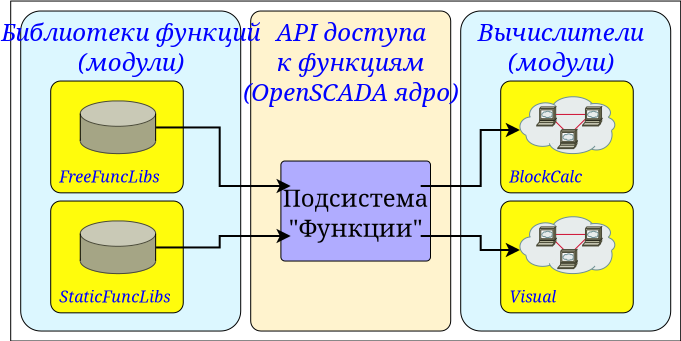 <?xml version="1.0" encoding="UTF-8"?>
<dia:diagram xmlns:dia="http://www.lysator.liu.se/~alla/dia/">
  <dia:layer name="Тло" visible="true">
    <dia:group>
      <dia:object type="Standard - Box" version="0" id="O0">
        <dia:attribute name="obj_pos">
          <dia:point val="0.5,0.5"/>
        </dia:attribute>
        <dia:attribute name="obj_bb">
          <dia:rectangle val="0.5,0.5;34,17.5"/>
        </dia:attribute>
        <dia:attribute name="elem_corner">
          <dia:point val="0.5,0.5"/>
        </dia:attribute>
        <dia:attribute name="elem_width">
          <dia:real val="33.5"/>
        </dia:attribute>
        <dia:attribute name="elem_height">
          <dia:real val="17"/>
        </dia:attribute>
        <dia:attribute name="border_width">
          <dia:real val="0"/>
        </dia:attribute>
        <dia:attribute name="show_background">
          <dia:boolean val="false"/>
        </dia:attribute>
        <dia:attribute name="corner_radius">
          <dia:real val="1.175e-39"/>
        </dia:attribute>
      </dia:object>
      <dia:object type="Standard - Box" version="0" id="O1">
        <dia:attribute name="obj_pos">
          <dia:point val="23,1"/>
        </dia:attribute>
        <dia:attribute name="obj_bb">
          <dia:rectangle val="22.975,0.975;33.525,17.025"/>
        </dia:attribute>
        <dia:attribute name="elem_corner">
          <dia:point val="23,1"/>
        </dia:attribute>
        <dia:attribute name="elem_width">
          <dia:real val="10.5"/>
        </dia:attribute>
        <dia:attribute name="elem_height">
          <dia:real val="16"/>
        </dia:attribute>
        <dia:attribute name="border_width">
          <dia:real val="0.05"/>
        </dia:attribute>
        <dia:attribute name="inner_color">
          <dia:color val="#dcf7ff"/>
        </dia:attribute>
        <dia:attribute name="show_background">
          <dia:boolean val="true"/>
        </dia:attribute>
        <dia:attribute name="corner_radius">
          <dia:real val="1"/>
        </dia:attribute>
      </dia:object>
      <dia:object type="Standard - Box" version="0" id="O2">
        <dia:attribute name="obj_pos">
          <dia:point val="1,1"/>
        </dia:attribute>
        <dia:attribute name="obj_bb">
          <dia:rectangle val="0.975,0.975;12.025,17.025"/>
        </dia:attribute>
        <dia:attribute name="elem_corner">
          <dia:point val="1,1"/>
        </dia:attribute>
        <dia:attribute name="elem_width">
          <dia:real val="11"/>
        </dia:attribute>
        <dia:attribute name="elem_height">
          <dia:real val="16"/>
        </dia:attribute>
        <dia:attribute name="border_width">
          <dia:real val="0.05"/>
        </dia:attribute>
        <dia:attribute name="inner_color">
          <dia:color val="#dcf7ff"/>
        </dia:attribute>
        <dia:attribute name="show_background">
          <dia:boolean val="true"/>
        </dia:attribute>
        <dia:attribute name="corner_radius">
          <dia:real val="1"/>
        </dia:attribute>
      </dia:object>
      <dia:object type="Standard - Box" version="0" id="O3">
        <dia:attribute name="obj_pos">
          <dia:point val="12.5,1"/>
        </dia:attribute>
        <dia:attribute name="obj_bb">
          <dia:rectangle val="12.475,0.975;22.525,17.025"/>
        </dia:attribute>
        <dia:attribute name="elem_corner">
          <dia:point val="12.5,1"/>
        </dia:attribute>
        <dia:attribute name="elem_width">
          <dia:real val="10"/>
        </dia:attribute>
        <dia:attribute name="elem_height">
          <dia:real val="16"/>
        </dia:attribute>
        <dia:attribute name="border_width">
          <dia:real val="0.05"/>
        </dia:attribute>
        <dia:attribute name="inner_color">
          <dia:color val="#fff3ce"/>
        </dia:attribute>
        <dia:attribute name="show_background">
          <dia:boolean val="true"/>
        </dia:attribute>
        <dia:attribute name="corner_radius">
          <dia:real val="0.5"/>
        </dia:attribute>
      </dia:object>
      <dia:object type="Standard - Text" version="0" id="O4">
        <dia:attribute name="obj_pos">
          <dia:point val="17.5,2.5"/>
        </dia:attribute>
        <dia:attribute name="obj_bb">
          <dia:rectangle val="13.1,1.45;21.9,6.25"/>
        </dia:attribute>
        <dia:attribute name="text">
          <dia:composite type="text">
            <dia:attribute name="string">
              <dia:string>#API доступа
к функциям
(OpenSCADA ядро)#</dia:string>
            </dia:attribute>
            <dia:attribute name="font">
              <dia:font family="serif" style="8" name="Times-Italic"/>
            </dia:attribute>
            <dia:attribute name="height">
              <dia:real val="1.5"/>
            </dia:attribute>
            <dia:attribute name="pos">
              <dia:point val="17.5,2.5"/>
            </dia:attribute>
            <dia:attribute name="color">
              <dia:color val="#0000ff"/>
            </dia:attribute>
            <dia:attribute name="alignment">
              <dia:enum val="1"/>
            </dia:attribute>
          </dia:composite>
        </dia:attribute>
      </dia:object>
      <dia:object type="Flowchart - Box" version="0" id="O5">
        <dia:attribute name="obj_pos">
          <dia:point val="14.5,8.5"/>
        </dia:attribute>
        <dia:attribute name="obj_bb">
          <dia:rectangle val="14.475,8.475;21.025,13.525"/>
        </dia:attribute>
        <dia:attribute name="elem_corner">
          <dia:point val="14.5,8.5"/>
        </dia:attribute>
        <dia:attribute name="elem_width">
          <dia:real val="6.5"/>
        </dia:attribute>
        <dia:attribute name="elem_height">
          <dia:real val="5"/>
        </dia:attribute>
        <dia:attribute name="border_width">
          <dia:real val="0.05"/>
        </dia:attribute>
        <dia:attribute name="inner_color">
          <dia:color val="#b0acff"/>
        </dia:attribute>
        <dia:attribute name="show_background">
          <dia:boolean val="true"/>
        </dia:attribute>
        <dia:attribute name="corner_radius">
          <dia:real val="0.2"/>
        </dia:attribute>
        <dia:attribute name="padding">
          <dia:real val="0.1"/>
        </dia:attribute>
        <dia:attribute name="text">
          <dia:composite type="text">
            <dia:attribute name="string">
              <dia:string>#Подсистема
"Функции"#</dia:string>
            </dia:attribute>
            <dia:attribute name="font">
              <dia:font family="serif" style="0" name="Times-Roman"/>
            </dia:attribute>
            <dia:attribute name="height">
              <dia:real val="1.5"/>
            </dia:attribute>
            <dia:attribute name="pos">
              <dia:point val="17.75,10.55"/>
            </dia:attribute>
            <dia:attribute name="color">
              <dia:color val="#010101"/>
            </dia:attribute>
            <dia:attribute name="alignment">
              <dia:enum val="1"/>
            </dia:attribute>
          </dia:composite>
        </dia:attribute>
      </dia:object>
      <dia:group>
        <dia:object type="Standard - Box" version="0" id="O6">
          <dia:attribute name="obj_pos">
            <dia:point val="2.5,4.5"/>
          </dia:attribute>
          <dia:attribute name="obj_bb">
            <dia:rectangle val="2.475,4.475;9.152,10.117"/>
          </dia:attribute>
          <dia:attribute name="elem_corner">
            <dia:point val="2.5,4.5"/>
          </dia:attribute>
          <dia:attribute name="elem_width">
            <dia:real val="6.628"/>
          </dia:attribute>
          <dia:attribute name="elem_height">
            <dia:real val="5.592"/>
          </dia:attribute>
          <dia:attribute name="border_width">
            <dia:real val="0.05"/>
          </dia:attribute>
          <dia:attribute name="inner_color">
            <dia:color val="#fffc0c"/>
          </dia:attribute>
          <dia:attribute name="show_background">
            <dia:boolean val="true"/>
          </dia:attribute>
          <dia:attribute name="corner_radius">
            <dia:real val="0.5"/>
          </dia:attribute>
        </dia:object>
        <dia:object type="Standard - Text" version="0" id="O7">
          <dia:attribute name="obj_pos">
            <dia:point val="2.925,9.575"/>
          </dia:attribute>
          <dia:attribute name="obj_bb">
            <dia:rectangle val="2.925,8.825;7.225,10.075"/>
          </dia:attribute>
          <dia:attribute name="text">
            <dia:composite type="text">
              <dia:attribute name="string">
                <dia:string>#FreeFuncLibs#</dia:string>
              </dia:attribute>
              <dia:attribute name="font">
                <dia:font family="serif" style="8" name="Times-Italic"/>
              </dia:attribute>
              <dia:attribute name="height">
                <dia:real val="1"/>
              </dia:attribute>
              <dia:attribute name="pos">
                <dia:point val="2.925,9.575"/>
              </dia:attribute>
              <dia:attribute name="color">
                <dia:color val="#0000ff"/>
              </dia:attribute>
              <dia:attribute name="alignment">
                <dia:enum val="0"/>
              </dia:attribute>
            </dia:composite>
          </dia:attribute>
        </dia:object>
        <dia:object type="Cisco - Relational Database" version="0" id="O8">
          <dia:attribute name="obj_pos">
            <dia:point val="3.978,5.492"/>
          </dia:attribute>
          <dia:attribute name="obj_bb">
            <dia:rectangle val="3.977,5.492;7.769,8.154"/>
          </dia:attribute>
          <dia:attribute name="elem_corner">
            <dia:point val="3.978,5.492"/>
          </dia:attribute>
          <dia:attribute name="elem_width">
            <dia:real val="3.791"/>
          </dia:attribute>
          <dia:attribute name="elem_height">
            <dia:real val="2.661"/>
          </dia:attribute>
          <dia:attribute name="line_width">
            <dia:real val="0.1"/>
          </dia:attribute>
          <dia:attribute name="line_colour">
            <dia:color val="#000000"/>
          </dia:attribute>
          <dia:attribute name="fill_colour">
            <dia:color val="#ffffff"/>
          </dia:attribute>
          <dia:attribute name="show_background">
            <dia:boolean val="true"/>
          </dia:attribute>
          <dia:attribute name="line_style">
            <dia:enum val="0"/>
            <dia:real val="1"/>
          </dia:attribute>
          <dia:attribute name="flip_horizontal">
            <dia:boolean val="false"/>
          </dia:attribute>
          <dia:attribute name="flip_vertical">
            <dia:boolean val="false"/>
          </dia:attribute>
        </dia:object>
      </dia:group>
      <dia:group>
        <dia:object type="Standard - Box" version="0" id="O9">
          <dia:attribute name="obj_pos">
            <dia:point val="2.5,10.5"/>
          </dia:attribute>
          <dia:attribute name="obj_bb">
            <dia:rectangle val="2.475,10.475;9.152,16.117"/>
          </dia:attribute>
          <dia:attribute name="elem_corner">
            <dia:point val="2.5,10.5"/>
          </dia:attribute>
          <dia:attribute name="elem_width">
            <dia:real val="6.628"/>
          </dia:attribute>
          <dia:attribute name="elem_height">
            <dia:real val="5.592"/>
          </dia:attribute>
          <dia:attribute name="border_width">
            <dia:real val="0.05"/>
          </dia:attribute>
          <dia:attribute name="inner_color">
            <dia:color val="#fffc0c"/>
          </dia:attribute>
          <dia:attribute name="show_background">
            <dia:boolean val="true"/>
          </dia:attribute>
          <dia:attribute name="corner_radius">
            <dia:real val="0.5"/>
          </dia:attribute>
        </dia:object>
        <dia:object type="Standard - Text" version="0" id="O10">
          <dia:attribute name="obj_pos">
            <dia:point val="2.925,15.575"/>
          </dia:attribute>
          <dia:attribute name="obj_bb">
            <dia:rectangle val="2.925,14.825;7.575,16.075"/>
          </dia:attribute>
          <dia:attribute name="text">
            <dia:composite type="text">
              <dia:attribute name="string">
                <dia:string>#StaticFuncLibs#</dia:string>
              </dia:attribute>
              <dia:attribute name="font">
                <dia:font family="serif" style="8" name="Times-Italic"/>
              </dia:attribute>
              <dia:attribute name="height">
                <dia:real val="1"/>
              </dia:attribute>
              <dia:attribute name="pos">
                <dia:point val="2.925,15.575"/>
              </dia:attribute>
              <dia:attribute name="color">
                <dia:color val="#0000ff"/>
              </dia:attribute>
              <dia:attribute name="alignment">
                <dia:enum val="0"/>
              </dia:attribute>
            </dia:composite>
          </dia:attribute>
        </dia:object>
        <dia:object type="Cisco - Relational Database" version="0" id="O11">
          <dia:attribute name="obj_pos">
            <dia:point val="3.978,11.492"/>
          </dia:attribute>
          <dia:attribute name="obj_bb">
            <dia:rectangle val="3.977,11.492;7.769,14.154"/>
          </dia:attribute>
          <dia:attribute name="elem_corner">
            <dia:point val="3.978,11.492"/>
          </dia:attribute>
          <dia:attribute name="elem_width">
            <dia:real val="3.791"/>
          </dia:attribute>
          <dia:attribute name="elem_height">
            <dia:real val="2.661"/>
          </dia:attribute>
          <dia:attribute name="line_width">
            <dia:real val="0.1"/>
          </dia:attribute>
          <dia:attribute name="line_colour">
            <dia:color val="#000000"/>
          </dia:attribute>
          <dia:attribute name="fill_colour">
            <dia:color val="#ffffff"/>
          </dia:attribute>
          <dia:attribute name="show_background">
            <dia:boolean val="true"/>
          </dia:attribute>
          <dia:attribute name="line_style">
            <dia:enum val="0"/>
            <dia:real val="1"/>
          </dia:attribute>
          <dia:attribute name="flip_horizontal">
            <dia:boolean val="false"/>
          </dia:attribute>
          <dia:attribute name="flip_vertical">
            <dia:boolean val="false"/>
          </dia:attribute>
        </dia:object>
      </dia:group>
      <dia:object type="Standard - ZigZagLine" version="1" id="O12">
        <dia:attribute name="obj_pos">
          <dia:point val="7.768,12.823"/>
        </dia:attribute>
        <dia:attribute name="obj_bb">
          <dia:rectangle val="7.718,11.75;14.55,12.873"/>
        </dia:attribute>
        <dia:attribute name="orth_points">
          <dia:point val="7.768,12.823"/>
          <dia:point val="10.95,12.823"/>
          <dia:point val="10.95,12.25"/>
          <dia:point val="14.5,12.25"/>
        </dia:attribute>
        <dia:attribute name="orth_orient">
          <dia:enum val="0"/>
          <dia:enum val="1"/>
          <dia:enum val="0"/>
        </dia:attribute>
        <dia:attribute name="autorouting">
          <dia:boolean val="false"/>
        </dia:attribute>
        <dia:attribute name="end_arrow">
          <dia:enum val="22"/>
        </dia:attribute>
        <dia:attribute name="end_arrow_length">
          <dia:real val="0.5"/>
        </dia:attribute>
        <dia:attribute name="end_arrow_width">
          <dia:real val="0.5"/>
        </dia:attribute>
        <dia:connections>
          <dia:connection handle="1" to="O5" connection="9"/>
        </dia:connections>
      </dia:object>
      <dia:object type="Standard - ZigZagLine" version="1" id="O13">
        <dia:attribute name="obj_pos">
          <dia:point val="7.768,6.823"/>
        </dia:attribute>
        <dia:attribute name="obj_bb">
          <dia:rectangle val="7.718,6.773;14.55,10.25"/>
        </dia:attribute>
        <dia:attribute name="orth_points">
          <dia:point val="7.768,6.823"/>
          <dia:point val="10.95,6.823"/>
          <dia:point val="10.95,9.75"/>
          <dia:point val="14.5,9.75"/>
        </dia:attribute>
        <dia:attribute name="orth_orient">
          <dia:enum val="0"/>
          <dia:enum val="1"/>
          <dia:enum val="0"/>
        </dia:attribute>
        <dia:attribute name="autorouting">
          <dia:boolean val="false"/>
        </dia:attribute>
        <dia:attribute name="end_arrow">
          <dia:enum val="22"/>
        </dia:attribute>
        <dia:attribute name="end_arrow_length">
          <dia:real val="0.5"/>
        </dia:attribute>
        <dia:attribute name="end_arrow_width">
          <dia:real val="0.5"/>
        </dia:attribute>
        <dia:connections>
          <dia:connection handle="1" to="O5" connection="5"/>
        </dia:connections>
      </dia:object>
      <dia:group>
        <dia:object type="Standard - Box" version="0" id="O14">
          <dia:attribute name="obj_pos">
            <dia:point val="25,10.5"/>
          </dia:attribute>
          <dia:attribute name="obj_bb">
            <dia:rectangle val="24.975,10.475;31.652,16.117"/>
          </dia:attribute>
          <dia:attribute name="elem_corner">
            <dia:point val="25,10.5"/>
          </dia:attribute>
          <dia:attribute name="elem_width">
            <dia:real val="6.628"/>
          </dia:attribute>
          <dia:attribute name="elem_height">
            <dia:real val="5.592"/>
          </dia:attribute>
          <dia:attribute name="border_width">
            <dia:real val="0.05"/>
          </dia:attribute>
          <dia:attribute name="inner_color">
            <dia:color val="#fffc0c"/>
          </dia:attribute>
          <dia:attribute name="show_background">
            <dia:boolean val="true"/>
          </dia:attribute>
          <dia:attribute name="corner_radius">
            <dia:real val="0.5"/>
          </dia:attribute>
        </dia:object>
        <dia:object type="Standard - Text" version="0" id="O15">
          <dia:attribute name="obj_pos">
            <dia:point val="25.425,15.575"/>
          </dia:attribute>
          <dia:attribute name="obj_bb">
            <dia:rectangle val="25.425,14.825;27.325,16.075"/>
          </dia:attribute>
          <dia:attribute name="text">
            <dia:composite type="text">
              <dia:attribute name="string">
                <dia:string>#Visual#</dia:string>
              </dia:attribute>
              <dia:attribute name="font">
                <dia:font family="serif" style="8" name="Times-Italic"/>
              </dia:attribute>
              <dia:attribute name="height">
                <dia:real val="1"/>
              </dia:attribute>
              <dia:attribute name="pos">
                <dia:point val="25.425,15.575"/>
              </dia:attribute>
              <dia:attribute name="color">
                <dia:color val="#0000ff"/>
              </dia:attribute>
              <dia:attribute name="alignment">
                <dia:enum val="0"/>
              </dia:attribute>
            </dia:composite>
          </dia:attribute>
        </dia:object>
        <dia:object type="Cisco - Web cluster" version="0" id="O16">
          <dia:attribute name="obj_pos">
            <dia:point val="25.962,11.287"/>
          </dia:attribute>
          <dia:attribute name="obj_bb">
            <dia:rectangle val="25.962,11.287;30.707,14.132"/>
          </dia:attribute>
          <dia:attribute name="elem_corner">
            <dia:point val="25.962,11.287"/>
          </dia:attribute>
          <dia:attribute name="elem_width">
            <dia:real val="4.744"/>
          </dia:attribute>
          <dia:attribute name="elem_height">
            <dia:real val="2.843"/>
          </dia:attribute>
          <dia:attribute name="line_width">
            <dia:real val="0.1"/>
          </dia:attribute>
          <dia:attribute name="line_colour">
            <dia:color val="#000000"/>
          </dia:attribute>
          <dia:attribute name="fill_colour">
            <dia:color val="#ffffff"/>
          </dia:attribute>
          <dia:attribute name="show_background">
            <dia:boolean val="true"/>
          </dia:attribute>
          <dia:attribute name="line_style">
            <dia:enum val="0"/>
            <dia:real val="1"/>
          </dia:attribute>
          <dia:attribute name="flip_horizontal">
            <dia:boolean val="false"/>
          </dia:attribute>
          <dia:attribute name="flip_vertical">
            <dia:boolean val="false"/>
          </dia:attribute>
        </dia:object>
      </dia:group>
      <dia:group>
        <dia:object type="Standard - Box" version="0" id="O17">
          <dia:attribute name="obj_pos">
            <dia:point val="25,4.5"/>
          </dia:attribute>
          <dia:attribute name="obj_bb">
            <dia:rectangle val="24.975,4.475;31.652,10.117"/>
          </dia:attribute>
          <dia:attribute name="elem_corner">
            <dia:point val="25,4.5"/>
          </dia:attribute>
          <dia:attribute name="elem_width">
            <dia:real val="6.628"/>
          </dia:attribute>
          <dia:attribute name="elem_height">
            <dia:real val="5.592"/>
          </dia:attribute>
          <dia:attribute name="border_width">
            <dia:real val="0.05"/>
          </dia:attribute>
          <dia:attribute name="inner_color">
            <dia:color val="#fffc0c"/>
          </dia:attribute>
          <dia:attribute name="show_background">
            <dia:boolean val="true"/>
          </dia:attribute>
          <dia:attribute name="corner_radius">
            <dia:real val="0.5"/>
          </dia:attribute>
        </dia:object>
        <dia:object type="Standard - Text" version="0" id="O18">
          <dia:attribute name="obj_pos">
            <dia:point val="25.425,9.575"/>
          </dia:attribute>
          <dia:attribute name="obj_bb">
            <dia:rectangle val="25.425,8.825;28.675,10.075"/>
          </dia:attribute>
          <dia:attribute name="text">
            <dia:composite type="text">
              <dia:attribute name="string">
                <dia:string>#BlockCalc#</dia:string>
              </dia:attribute>
              <dia:attribute name="font">
                <dia:font family="serif" style="8" name="Times-Italic"/>
              </dia:attribute>
              <dia:attribute name="height">
                <dia:real val="1"/>
              </dia:attribute>
              <dia:attribute name="pos">
                <dia:point val="25.425,9.575"/>
              </dia:attribute>
              <dia:attribute name="color">
                <dia:color val="#0000ff"/>
              </dia:attribute>
              <dia:attribute name="alignment">
                <dia:enum val="0"/>
              </dia:attribute>
            </dia:composite>
          </dia:attribute>
        </dia:object>
        <dia:object type="Cisco - Web cluster" version="0" id="O19">
          <dia:attribute name="obj_pos">
            <dia:point val="25.962,5.287"/>
          </dia:attribute>
          <dia:attribute name="obj_bb">
            <dia:rectangle val="25.962,5.287;30.707,8.131"/>
          </dia:attribute>
          <dia:attribute name="elem_corner">
            <dia:point val="25.962,5.287"/>
          </dia:attribute>
          <dia:attribute name="elem_width">
            <dia:real val="4.744"/>
          </dia:attribute>
          <dia:attribute name="elem_height">
            <dia:real val="2.843"/>
          </dia:attribute>
          <dia:attribute name="line_width">
            <dia:real val="0.1"/>
          </dia:attribute>
          <dia:attribute name="line_colour">
            <dia:color val="#000000"/>
          </dia:attribute>
          <dia:attribute name="fill_colour">
            <dia:color val="#ffffff"/>
          </dia:attribute>
          <dia:attribute name="show_background">
            <dia:boolean val="true"/>
          </dia:attribute>
          <dia:attribute name="line_style">
            <dia:enum val="0"/>
            <dia:real val="1"/>
          </dia:attribute>
          <dia:attribute name="flip_horizontal">
            <dia:boolean val="false"/>
          </dia:attribute>
          <dia:attribute name="flip_vertical">
            <dia:boolean val="false"/>
          </dia:attribute>
        </dia:object>
      </dia:group>
      <dia:object type="Standard - ZigZagLine" version="1" id="O20">
        <dia:attribute name="obj_pos">
          <dia:point val="21,9.75"/>
        </dia:attribute>
        <dia:attribute name="obj_bb">
          <dia:rectangle val="20.95,6.45;26.012,9.8"/>
        </dia:attribute>
        <dia:attribute name="orth_points">
          <dia:point val="21,9.75"/>
          <dia:point val="24,9.75"/>
          <dia:point val="24,6.95"/>
          <dia:point val="25.962,6.95"/>
        </dia:attribute>
        <dia:attribute name="orth_orient">
          <dia:enum val="0"/>
          <dia:enum val="1"/>
          <dia:enum val="0"/>
        </dia:attribute>
        <dia:attribute name="autorouting">
          <dia:boolean val="false"/>
        </dia:attribute>
        <dia:attribute name="end_arrow">
          <dia:enum val="22"/>
        </dia:attribute>
        <dia:attribute name="end_arrow_length">
          <dia:real val="0.5"/>
        </dia:attribute>
        <dia:attribute name="end_arrow_width">
          <dia:real val="0.5"/>
        </dia:attribute>
        <dia:connections>
          <dia:connection handle="0" to="O5" connection="6"/>
        </dia:connections>
      </dia:object>
      <dia:object type="Standard - ZigZagLine" version="1" id="O21">
        <dia:attribute name="obj_pos">
          <dia:point val="21,12.25"/>
        </dia:attribute>
        <dia:attribute name="obj_bb">
          <dia:rectangle val="20.95,12.2;26.012,13.45"/>
        </dia:attribute>
        <dia:attribute name="orth_points">
          <dia:point val="21,12.25"/>
          <dia:point val="24,12.25"/>
          <dia:point val="24,12.95"/>
          <dia:point val="25.962,12.95"/>
        </dia:attribute>
        <dia:attribute name="orth_orient">
          <dia:enum val="0"/>
          <dia:enum val="1"/>
          <dia:enum val="0"/>
        </dia:attribute>
        <dia:attribute name="autorouting">
          <dia:boolean val="false"/>
        </dia:attribute>
        <dia:attribute name="end_arrow">
          <dia:enum val="22"/>
        </dia:attribute>
        <dia:attribute name="end_arrow_length">
          <dia:real val="0.5"/>
        </dia:attribute>
        <dia:attribute name="end_arrow_width">
          <dia:real val="0.5"/>
        </dia:attribute>
        <dia:connections>
          <dia:connection handle="0" to="O5" connection="10"/>
        </dia:connections>
      </dia:object>
      <dia:object type="Standard - Text" version="0" id="O22">
        <dia:attribute name="obj_pos">
          <dia:point val="6.5,2.5"/>
        </dia:attribute>
        <dia:attribute name="obj_bb">
          <dia:rectangle val="1.55,1.416;11.484,4.817"/>
        </dia:attribute>
        <dia:attribute name="text">
          <dia:composite type="text">
            <dia:attribute name="string">
              <dia:string>#Библиотеки функций
(модули)#</dia:string>
            </dia:attribute>
            <dia:attribute name="font">
              <dia:font family="serif" style="8" name="Times-Italic"/>
            </dia:attribute>
            <dia:attribute name="height">
              <dia:real val="1.5"/>
            </dia:attribute>
            <dia:attribute name="pos">
              <dia:point val="6.5,2.5"/>
            </dia:attribute>
            <dia:attribute name="color">
              <dia:color val="#0000ff"/>
            </dia:attribute>
            <dia:attribute name="alignment">
              <dia:enum val="1"/>
            </dia:attribute>
          </dia:composite>
        </dia:attribute>
      </dia:object>
      <dia:object type="Standard - Text" version="0" id="O23">
        <dia:attribute name="obj_pos">
          <dia:point val="28,2.5"/>
        </dia:attribute>
        <dia:attribute name="obj_bb">
          <dia:rectangle val="24.85,1.45;31.15,4.75"/>
        </dia:attribute>
        <dia:attribute name="text">
          <dia:composite type="text">
            <dia:attribute name="string">
              <dia:string>#Вычислители
(модули)#</dia:string>
            </dia:attribute>
            <dia:attribute name="font">
              <dia:font family="serif" style="8" name="Times-Italic"/>
            </dia:attribute>
            <dia:attribute name="height">
              <dia:real val="1.5"/>
            </dia:attribute>
            <dia:attribute name="pos">
              <dia:point val="28,2.5"/>
            </dia:attribute>
            <dia:attribute name="color">
              <dia:color val="#0000ff"/>
            </dia:attribute>
            <dia:attribute name="alignment">
              <dia:enum val="1"/>
            </dia:attribute>
          </dia:composite>
        </dia:attribute>
      </dia:object>
    </dia:group>
  </dia:layer>
</dia:diagram>
